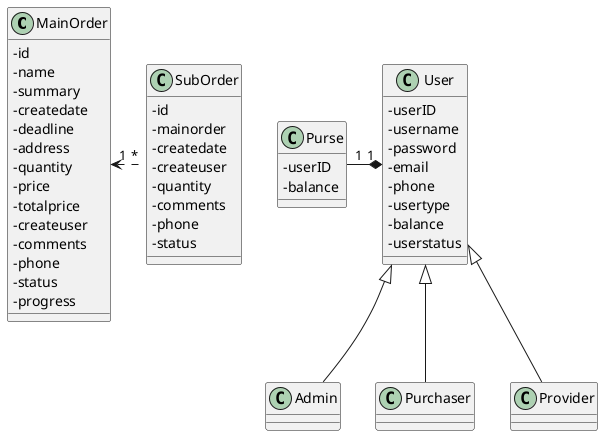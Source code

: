  @startuml
' default
' top to down direction
' 禁用图形特性

' scale 5000*1000

skinparam classAttributeIconSize 0

class MainOrder{
	-id
	-name
	-summary
	-createdate
	-deadline
	-address
	-quantity
	-price
	-totalprice
	-createuser
	-comments
	-phone
	-status
	-progress
}

class SubOrder{
	-id
	-mainorder
	-createdate
	-createuser
	-quantity
	-comments
	-phone
	-status
}



class User{
	-userID
	-username
	-password
	-email
	-phone
	-usertype
	-balance
	-userstatus
}

class Purse{
	-userID
	-balance
}

together {
	class User
	class MainOrder
	class SubOrder
}


User "1" *-left- "1" Purse
User <|-- Admin
User <|-- Purchaser
User <|-- Provider


' MainOrder -[hidden]down- User
SubOrder "*" .left.> "1" MainOrder

@enduml